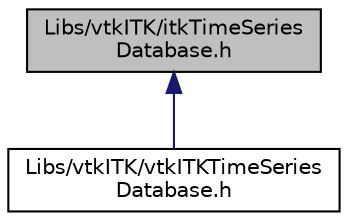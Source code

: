 digraph "Libs/vtkITK/itkTimeSeriesDatabase.h"
{
  bgcolor="transparent";
  edge [fontname="Helvetica",fontsize="10",labelfontname="Helvetica",labelfontsize="10"];
  node [fontname="Helvetica",fontsize="10",shape=record];
  Node20 [label="Libs/vtkITK/itkTimeSeries\lDatabase.h",height=0.2,width=0.4,color="black", fillcolor="grey75", style="filled", fontcolor="black"];
  Node20 -> Node21 [dir="back",color="midnightblue",fontsize="10",style="solid",fontname="Helvetica"];
  Node21 [label="Libs/vtkITK/vtkITKTimeSeries\lDatabase.h",height=0.2,width=0.4,color="black",URL="$vtkITKTimeSeriesDatabase_8h.html"];
}
